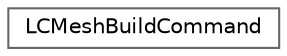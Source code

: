 digraph "类继承关系图"
{
 // LATEX_PDF_SIZE
  bgcolor="transparent";
  edge [fontname=Helvetica,fontsize=10,labelfontname=Helvetica,labelfontsize=10];
  node [fontname=Helvetica,fontsize=10,shape=box,height=0.2,width=0.4];
  rankdir="LR";
  Node0 [id="Node000000",label="LCMeshBuildCommand",height=0.2,width=0.4,color="grey40", fillcolor="white", style="filled",URL="$struct_l_c_mesh_build_command.html",tooltip=" "];
}
